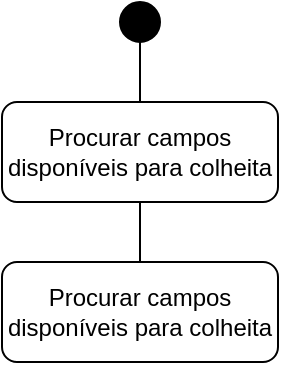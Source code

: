 <mxfile version="21.0.2" type="github">
  <diagram name="Página-1" id="E5RbllmISeVSNFl0xIdY">
    <mxGraphModel dx="954" dy="610" grid="1" gridSize="10" guides="1" tooltips="1" connect="1" arrows="1" fold="1" page="1" pageScale="1" pageWidth="827" pageHeight="1169" math="0" shadow="0">
      <root>
        <mxCell id="0" />
        <mxCell id="1" parent="0" />
        <mxCell id="Q68e94JZfD0X2P4CgIKD-1" value="" style="ellipse;whiteSpace=wrap;html=1;aspect=fixed;fillColor=#000000;" vertex="1" parent="1">
          <mxGeometry x="404" y="90" width="20" height="20" as="geometry" />
        </mxCell>
        <mxCell id="Q68e94JZfD0X2P4CgIKD-2" value="Procurar campos disponíveis para colheita" style="rounded=1;whiteSpace=wrap;html=1;" vertex="1" parent="1">
          <mxGeometry x="345" y="140" width="138" height="50" as="geometry" />
        </mxCell>
        <mxCell id="Q68e94JZfD0X2P4CgIKD-3" value="" style="endArrow=none;html=1;rounded=0;entryX=0.5;entryY=1;entryDx=0;entryDy=0;exitX=0.5;exitY=0;exitDx=0;exitDy=0;" edge="1" parent="1" source="Q68e94JZfD0X2P4CgIKD-2" target="Q68e94JZfD0X2P4CgIKD-1">
          <mxGeometry width="50" height="50" relative="1" as="geometry">
            <mxPoint x="320" y="250" as="sourcePoint" />
            <mxPoint x="370" y="200" as="targetPoint" />
          </mxGeometry>
        </mxCell>
        <mxCell id="Q68e94JZfD0X2P4CgIKD-4" value="Procurar campos disponíveis para colheita" style="rounded=1;whiteSpace=wrap;html=1;" vertex="1" parent="1">
          <mxGeometry x="345" y="220" width="138" height="50" as="geometry" />
        </mxCell>
        <mxCell id="Q68e94JZfD0X2P4CgIKD-5" value="" style="endArrow=none;html=1;rounded=0;entryX=0.5;entryY=1;entryDx=0;entryDy=0;exitX=0.5;exitY=0;exitDx=0;exitDy=0;" edge="1" parent="1" source="Q68e94JZfD0X2P4CgIKD-4" target="Q68e94JZfD0X2P4CgIKD-2">
          <mxGeometry width="50" height="50" relative="1" as="geometry">
            <mxPoint x="190" y="370" as="sourcePoint" />
            <mxPoint x="240" y="320" as="targetPoint" />
          </mxGeometry>
        </mxCell>
      </root>
    </mxGraphModel>
  </diagram>
</mxfile>
